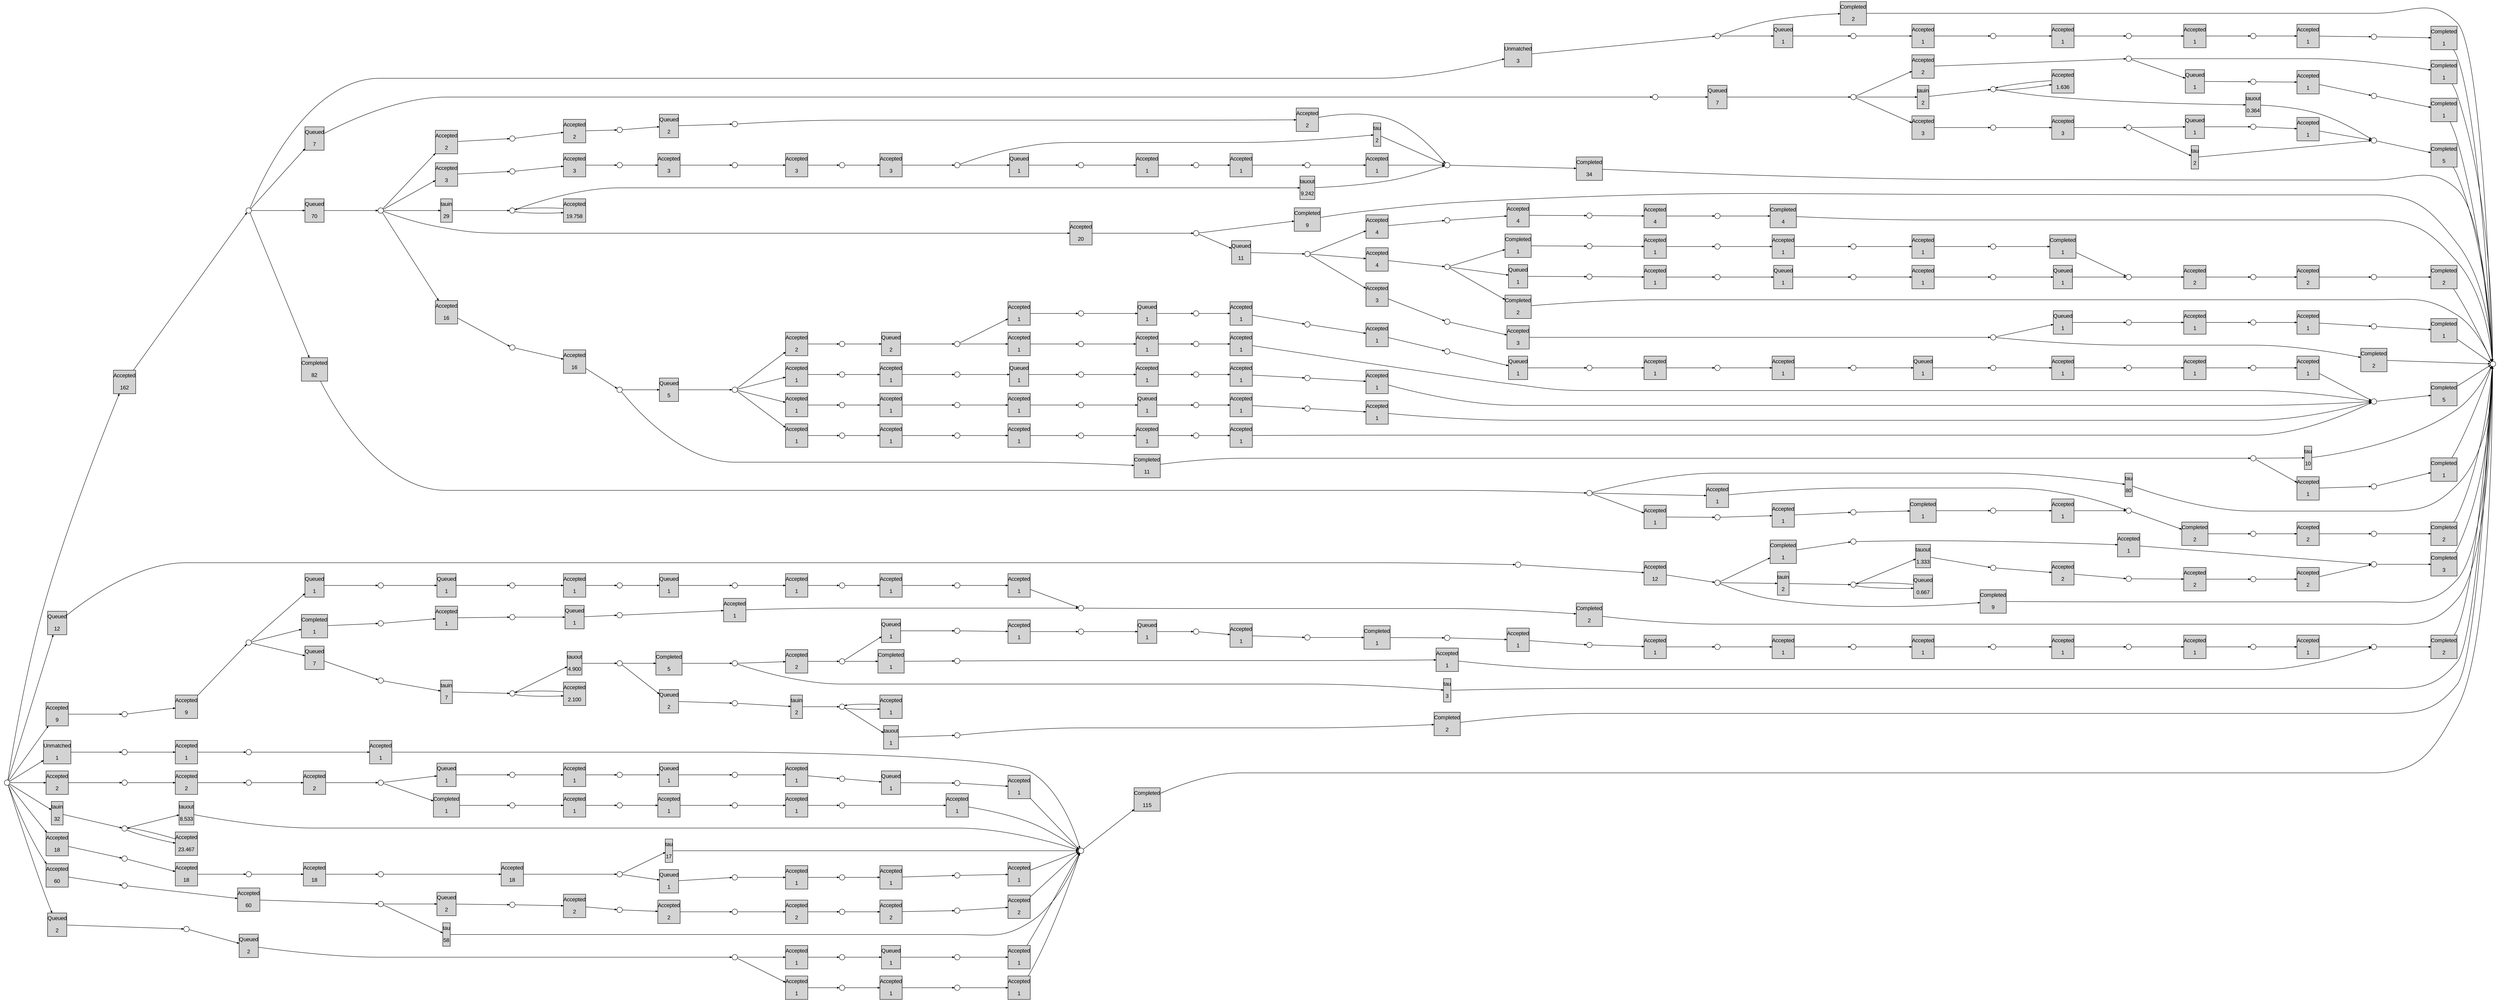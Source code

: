 digraph G { 
ranksep=".3"; fontsize="14"; remincross=true; margin="0.0,0.0"; fontname="Arial";rankdir="LR";
edge [arrowsize="0.5"];
node [height=".2",width=".2",fontname="Arial",fontsize="14"];
ratio=0.4;
id1 [shape="box",margin="0, 0.1",label="Accepted\n\n20",style="filled"];
id2 [shape="box",margin="0, 0.1",label="Accepted\n\n1",style="filled"];
id3 [shape="box",margin="0, 0.1",label="Accepted\n\n1",style="filled"];
id4 [shape="box",margin="0, 0.1",label="Accepted\n\n1",style="filled"];
id5 [shape="box",margin="0, 0.1",label="Accepted\n\n1",style="filled"];
id6 [shape="box",margin="0, 0.1",label="Accepted\n\n1",style="filled"];
id7 [shape="box",margin="0, 0.1",label="Accepted\n\n1",style="filled"];
id8 [shape="box",margin="0, 0.1",label="Accepted\n\n1",style="filled"];
id9 [shape="box",margin="0, 0.1",label="Accepted\n\n1",style="filled"];
id10 [shape="box",margin="0, 0.1",label="Accepted\n\n1",style="filled"];
id11 [shape="box",margin="0, 0.1",label="Accepted\n\n1",style="filled"];
id12 [shape="box",margin="0, 0.1",label="Accepted\n\n1",style="filled"];
id13 [shape="box",margin="0, 0.1",label="Accepted\n\n1",style="filled"];
id14 [shape="box",margin="0, 0.1",label="Accepted\n\n1",style="filled"];
id15 [shape="box",margin="0, 0.1",label="Accepted\n\n1",style="filled"];
id16 [shape="box",margin="0, 0.1",label="Accepted\n\n1",style="filled"];
id17 [shape="box",margin="0, 0.1",label="Accepted\n\n1",style="filled"];
id18 [shape="box",margin="0, 0.1",label="Accepted\n\n1",style="filled"];
id19 [shape="box",margin="0, 0.1",label="Accepted\n\n19.758",style="filled"];
id20 [shape="box",margin="0, 0.1",label="Accepted\n\n2",style="filled"];
id21 [shape="box",margin="0, 0.1",label="Accepted\n\n2",style="filled"];
id22 [shape="box",margin="0, 0.1",label="Accepted\n\n2",style="filled"];
id23 [shape="box",margin="0, 0.1",label="Accepted\n\n3",style="filled"];
id24 [shape="box",margin="0, 0.1",label="Accepted\n\n3",style="filled"];
id25 [shape="box",margin="0, 0.1",label="Accepted\n\n3",style="filled"];
id26 [shape="box",margin="0, 0.1",label="Accepted\n\n3",style="filled"];
id27 [shape="box",margin="0, 0.1",label="Accepted\n\n3",style="filled"];
id28 [shape="box",margin="0, 0.1",label="Accepted\n\n4",style="filled"];
id29 [shape="box",margin="0, 0.1",label="Accepted\n\n1",style="filled"];
id30 [shape="box",margin="0, 0.1",label="Accepted\n\n1",style="filled"];
id31 [shape="box",margin="0, 0.1",label="Accepted\n\n1",style="filled"];
id32 [shape="box",margin="0, 0.1",label="Accepted\n\n1",style="filled"];
id33 [shape="box",margin="0, 0.1",label="Accepted\n\n1",style="filled"];
id34 [shape="box",margin="0, 0.1",label="Accepted\n\n1",style="filled"];
id35 [shape="box",margin="0, 0.1",label="Accepted\n\n1",style="filled"];
id36 [shape="box",margin="0, 0.1",label="Accepted\n\n2",style="filled"];
id37 [shape="box",margin="0, 0.1",label="Accepted\n\n1",style="filled"];
id38 [shape="box",margin="0, 0.1",label="Accepted\n\n1",style="filled"];
id39 [shape="box",margin="0, 0.1",label="Accepted\n\n1",style="filled"];
id40 [shape="box",margin="0, 0.1",label="Accepted\n\n1",style="filled"];
id41 [shape="box",margin="0, 0.1",label="Accepted\n\n2",style="filled"];
id42 [shape="box",margin="0, 0.1",label="Accepted\n\n1",style="filled"];
id43 [shape="box",margin="0, 0.1",label="Accepted\n\n1.636",style="filled"];
id44 [shape="box",margin="0, 0.1",label="Accepted\n\n3",style="filled"];
id45 [shape="box",margin="0, 0.1",label="Accepted\n\n3",style="filled"];
id46 [shape="box",margin="0, 0.1",label="Accepted\n\n1",style="filled"];
id47 [shape="box",margin="0, 0.1",label="Accepted\n\n1",style="filled"];
id48 [shape="box",margin="0, 0.1",label="Accepted\n\n12",style="filled"];
id49 [shape="box",margin="0, 0.1",label="Accepted\n\n1",style="filled"];
id50 [shape="box",margin="0, 0.1",label="Accepted\n\n2",style="filled"];
id51 [shape="box",margin="0, 0.1",label="Accepted\n\n2",style="filled"];
id52 [shape="box",margin="0, 0.1",label="Accepted\n\n2",style="filled"];
id53 [shape="box",margin="0, 0.1",label="Accepted\n\n9",style="filled"];
id54 [shape="box",margin="0, 0.1",label="Accepted\n\n9",style="filled"];
id55 [shape="box",margin="0, 0.1",label="Accepted\n\n2.100",style="filled"];
id56 [shape="box",margin="0, 0.1",label="Accepted\n\n1",style="filled"];
id57 [shape="box",margin="0, 0.1",label="Accepted\n\n1",style="filled"];
id58 [shape="box",margin="0, 0.1",label="Accepted\n\n2",style="filled"];
id59 [shape="box",margin="0, 0.1",label="Accepted\n\n1",style="filled"];
id60 [shape="box",margin="0, 0.1",label="Accepted\n\n1",style="filled"];
id61 [shape="box",margin="0, 0.1",label="Accepted\n\n1",style="filled"];
id62 [shape="box",margin="0, 0.1",label="Accepted\n\n1",style="filled"];
id63 [shape="box",margin="0, 0.1",label="Accepted\n\n1",style="filled"];
id64 [shape="box",margin="0, 0.1",label="Accepted\n\n1",style="filled"];
id65 [shape="box",margin="0, 0.1",label="Accepted\n\n1",style="filled"];
id66 [shape="box",margin="0, 0.1",label="Accepted\n\n1",style="filled"];
id67 [shape="box",margin="0, 0.1",label="Accepted\n\n1",style="filled"];
id68 [shape="box",margin="0, 0.1",label="Accepted\n\n1",style="filled"];
id69 [shape="box",margin="0, 0.1",label="Accepted\n\n1",style="filled"];
id70 [shape="box",margin="0, 0.1",label="Accepted\n\n1",style="filled"];
id71 [shape="box",margin="0, 0.1",label="Accepted\n\n1",style="filled"];
id72 [shape="box",margin="0, 0.1",label="Accepted\n\n1",style="filled"];
id73 [shape="box",margin="0, 0.1",label="Accepted\n\n1",style="filled"];
id74 [shape="box",margin="0, 0.1",label="Accepted\n\n1",style="filled"];
id75 [shape="box",margin="0, 0.1",label="Accepted\n\n1",style="filled"];
id76 [shape="box",margin="0, 0.1",label="Accepted\n\n23.467",style="filled"];
id77 [shape="box",margin="0, 0.1",label="Accepted\n\n1",style="filled"];
id78 [shape="box",margin="0, 0.1",label="Accepted\n\n1",style="filled"];
id79 [shape="box",margin="0, 0.1",label="Accepted\n\n2",style="filled"];
id80 [shape="box",margin="0, 0.1",label="Accepted\n\n2",style="filled"];
id81 [shape="box",margin="0, 0.1",label="Accepted\n\n2",style="filled"];
id82 [shape="box",margin="0, 0.1",label="Accepted\n\n1",style="filled"];
id83 [shape="box",margin="0, 0.1",label="Accepted\n\n1",style="filled"];
id84 [shape="box",margin="0, 0.1",label="Accepted\n\n1",style="filled"];
id85 [shape="box",margin="0, 0.1",label="Accepted\n\n1",style="filled"];
id86 [shape="box",margin="0, 0.1",label="Accepted\n\n1",style="filled"];
id87 [shape="box",margin="0, 0.1",label="Accepted\n\n1",style="filled"];
id88 [shape="box",margin="0, 0.1",label="Accepted\n\n1",style="filled"];
id89 [shape="box",margin="0, 0.1",label="Accepted\n\n1",style="filled"];
id90 [shape="box",margin="0, 0.1",label="Accepted\n\n1",style="filled"];
id91 [shape="box",margin="0, 0.1",label="Accepted\n\n18",style="filled"];
id92 [shape="box",margin="0, 0.1",label="Accepted\n\n18",style="filled"];
id93 [shape="box",margin="0, 0.1",label="Accepted\n\n18",style="filled"];
id94 [shape="box",margin="0, 0.1",label="Accepted\n\n18",style="filled"];
id95 [shape="box",margin="0, 0.1",label="Accepted\n\n162",style="filled"];
id96 [shape="box",margin="0, 0.1",label="Accepted\n\n1",style="filled"];
id97 [shape="box",margin="0, 0.1",label="Accepted\n\n1",style="filled"];
id98 [shape="box",margin="0, 0.1",label="Accepted\n\n1",style="filled"];
id99 [shape="box",margin="0, 0.1",label="Accepted\n\n60",style="filled"];
id100 [shape="box",margin="0, 0.1",label="Accepted\n\n60",style="filled"];
id101 [shape="box",margin="0, 0.1",label="Accepted\n\n2",style="filled"];
id102 [shape="box",margin="0, 0.1",label="Accepted\n\n2",style="filled"];
id103 [shape="box",margin="0, 0.1",label="Accepted\n\n2",style="filled"];
id104 [shape="box",margin="0, 0.1",label="Accepted\n\n2",style="filled"];
id105 [shape="box",margin="0, 0.1",label="Accepted\n\n2",style="filled"];
id106 [shape="box",margin="0, 0.1",label="Accepted\n\n2",style="filled"];
id107 [shape="box",margin="0, 0.1",label="Accepted\n\n2",style="filled"];
id108 [shape="box",margin="0, 0.1",label="Accepted\n\n1",style="filled"];
id109 [shape="box",margin="0, 0.1",label="Accepted\n\n1",style="filled"];
id110 [shape="box",margin="0, 0.1",label="Accepted\n\n1",style="filled"];
id111 [shape="box",margin="0, 0.1",label="Accepted\n\n1",style="filled"];
id112 [shape="box",margin="0, 0.1",label="Accepted\n\n1",style="filled"];
id113 [shape="box",margin="0, 0.1",label="Accepted\n\n3",style="filled"];
id114 [shape="box",margin="0, 0.1",label="Accepted\n\n3",style="filled"];
id115 [shape="box",margin="0, 0.1",label="Accepted\n\n1",style="filled"];
id116 [shape="box",margin="0, 0.1",label="Accepted\n\n1",style="filled"];
id117 [shape="box",margin="0, 0.1",label="Accepted\n\n4",style="filled"];
id118 [shape="box",margin="0, 0.1",label="Accepted\n\n4",style="filled"];
id119 [shape="box",margin="0, 0.1",label="Accepted\n\n4",style="filled"];
id120 [shape="box",margin="0, 0.1",label="Accepted\n\n16",style="filled"];
id121 [shape="box",margin="0, 0.1",label="Accepted\n\n16",style="filled"];
id122 [shape="box",margin="0, 0.1",label="Accepted\n\n1",style="filled"];
id123 [shape="box",margin="0, 0.1",label="Accepted\n\n1",style="filled"];
id124 [shape="box",margin="0, 0.1",label="Accepted\n\n1",style="filled"];
id125 [shape="box",margin="0, 0.1",label="Accepted\n\n1",style="filled"];
id126 [shape="box",margin="0, 0.1",label="Accepted\n\n1",style="filled"];
id127 [shape="box",margin="0, 0.1",label="Accepted\n\n2",style="filled"];
id128 [shape="box",margin="0, 0.1",label="Accepted\n\n1",style="filled"];
id129 [shape="box",margin="0, 0.1",label="Accepted\n\n1",style="filled"];
id130 [shape="box",margin="0, 0.1",label="Accepted\n\n1",style="filled"];
id131 [shape="box",margin="0, 0.1",label="Accepted\n\n1",style="filled"];
id132 [shape="box",margin="0, 0.1",label="Accepted\n\n1",style="filled"];
id133 [shape="box",margin="0, 0.1",label="Completed\n\n9",style="filled"];
id134 [shape="box",margin="0, 0.1",label="Completed\n\n5",style="filled"];
id135 [shape="box",margin="0, 0.1",label="Completed\n\n11",style="filled"];
id136 [shape="box",margin="0, 0.1",label="Completed\n\n1",style="filled"];
id137 [shape="box",margin="0, 0.1",label="Completed\n\n34",style="filled"];
id138 [shape="box",margin="0, 0.1",label="Completed\n\n82",style="filled"];
id139 [shape="box",margin="0, 0.1",label="Completed\n\n2",style="filled"];
id140 [shape="box",margin="0, 0.1",label="Completed\n\n1",style="filled"];
id141 [shape="box",margin="0, 0.1",label="Completed\n\n2",style="filled"];
id142 [shape="box",margin="0, 0.1",label="Completed\n\n2",style="filled"];
id143 [shape="box",margin="0, 0.1",label="Completed\n\n2",style="filled"];
id144 [shape="box",margin="0, 0.1",label="Completed\n\n1",style="filled"];
id145 [shape="box",margin="0, 0.1",label="Completed\n\n1",style="filled"];
id146 [shape="box",margin="0, 0.1",label="Completed\n\n1",style="filled"];
id147 [shape="box",margin="0, 0.1",label="Completed\n\n5",style="filled"];
id148 [shape="box",margin="0, 0.1",label="Completed\n\n9",style="filled"];
id149 [shape="box",margin="0, 0.1",label="Completed\n\n1",style="filled"];
id150 [shape="box",margin="0, 0.1",label="Completed\n\n3",style="filled"];
id151 [shape="box",margin="0, 0.1",label="Completed\n\n2",style="filled"];
id152 [shape="box",margin="0, 0.1",label="Completed\n\n5",style="filled"];
id153 [shape="box",margin="0, 0.1",label="Completed\n\n1",style="filled"];
id154 [shape="box",margin="0, 0.1",label="Completed\n\n1",style="filled"];
id155 [shape="box",margin="0, 0.1",label="Completed\n\n1",style="filled"];
id156 [shape="box",margin="0, 0.1",label="Completed\n\n2",style="filled"];
id157 [shape="box",margin="0, 0.1",label="Completed\n\n1",style="filled"];
id158 [shape="box",margin="0, 0.1",label="Completed\n\n2",style="filled"];
id159 [shape="box",margin="0, 0.1",label="Completed\n\n1",style="filled"];
id160 [shape="box",margin="0, 0.1",label="Completed\n\n1",style="filled"];
id161 [shape="box",margin="0, 0.1",label="Completed\n\n2",style="filled"];
id162 [shape="box",margin="0, 0.1",label="Completed\n\n115",style="filled"];
id163 [shape="box",margin="0, 0.1",label="Completed\n\n2",style="filled"];
id164 [shape="box",margin="0, 0.1",label="Completed\n\n1",style="filled"];
id165 [shape="box",margin="0, 0.1",label="Completed\n\n4",style="filled"];
id166 [shape="box",margin="0, 0.1",label="Queued\n\n1",style="filled"];
id167 [shape="box",margin="0, 0.1",label="Queued\n\n1",style="filled"];
id168 [shape="box",margin="0, 0.1",label="Queued\n\n1",style="filled"];
id169 [shape="box",margin="0, 0.1",label="Queued\n\n1",style="filled"];
id170 [shape="box",margin="0, 0.1",label="Queued\n\n11",style="filled"];
id171 [shape="box",margin="0, 0.1",label="Queued\n\n2",style="filled"];
id172 [shape="box",margin="0, 0.1",label="Queued\n\n1",style="filled"];
id173 [shape="box",margin="0, 0.1",label="Queued\n\n1",style="filled"];
id174 [shape="box",margin="0, 0.1",label="Queued\n\n7",style="filled"];
id175 [shape="box",margin="0, 0.1",label="Queued\n\n7",style="filled"];
id176 [shape="box",margin="0, 0.1",label="Queued\n\n1",style="filled"];
id177 [shape="box",margin="0, 0.1",label="Queued\n\n1",style="filled"];
id178 [shape="box",margin="0, 0.1",label="Queued\n\n1",style="filled"];
id179 [shape="box",margin="0, 0.1",label="Queued\n\n12",style="filled"];
id180 [shape="box",margin="0, 0.1",label="Queued\n\n0.667",style="filled"];
id181 [shape="box",margin="0, 0.1",label="Queued\n\n1",style="filled"];
id182 [shape="box",margin="0, 0.1",label="Queued\n\n7",style="filled"];
id183 [shape="box",margin="0, 0.1",label="Queued\n\n2",style="filled"];
id184 [shape="box",margin="0, 0.1",label="Queued\n\n1",style="filled"];
id185 [shape="box",margin="0, 0.1",label="Queued\n\n1",style="filled"];
id186 [shape="box",margin="0, 0.1",label="Queued\n\n1",style="filled"];
id187 [shape="box",margin="0, 0.1",label="Queued\n\n1",style="filled"];
id188 [shape="box",margin="0, 0.1",label="Queued\n\n1",style="filled"];
id189 [shape="box",margin="0, 0.1",label="Queued\n\n1",style="filled"];
id190 [shape="box",margin="0, 0.1",label="Queued\n\n1",style="filled"];
id191 [shape="box",margin="0, 0.1",label="Queued\n\n1",style="filled"];
id192 [shape="box",margin="0, 0.1",label="Queued\n\n1",style="filled"];
id193 [shape="box",margin="0, 0.1",label="Queued\n\n1",style="filled"];
id194 [shape="box",margin="0, 0.1",label="Queued\n\n1",style="filled"];
id195 [shape="box",margin="0, 0.1",label="Queued\n\n2",style="filled"];
id196 [shape="box",margin="0, 0.1",label="Queued\n\n2",style="filled"];
id197 [shape="box",margin="0, 0.1",label="Queued\n\n2",style="filled"];
id198 [shape="box",margin="0, 0.1",label="Queued\n\n1",style="filled"];
id199 [shape="box",margin="0, 0.1",label="Queued\n\n1",style="filled"];
id200 [shape="box",margin="0, 0.1",label="Queued\n\n70",style="filled"];
id201 [shape="box",margin="0, 0.1",label="Queued\n\n5",style="filled"];
id202 [shape="box",margin="0, 0.1",label="Queued\n\n2",style="filled"];
id203 [shape="box",margin="0, 0.1",label="Queued\n\n1",style="filled"];
id204 [shape="box",margin="0, 0.1",label="Unmatched\n\n3",style="filled"];
id205 [shape="box",margin="0, 0.1",label="Unmatched\n\n1",style="filled"];
id206 [shape="box",margin="0, 0.1",label="tau\n\n10",style="filled"];
id207 [shape="box",margin="0, 0.1",label="tau\n\n2",style="filled"];
id208 [shape="box",margin="0, 0.1",label="tau\n\n80",style="filled"];
id209 [shape="box",margin="0, 0.1",label="tau\n\n2",style="filled"];
id210 [shape="box",margin="0, 0.1",label="tau\n\n3",style="filled"];
id211 [shape="box",margin="0, 0.1",label="tau\n\n17",style="filled"];
id212 [shape="box",margin="0, 0.1",label="tau\n\n58",style="filled"];
id213 [shape="box",margin="0, 0.1",label="tauin\n\n29",style="filled"];
id214 [shape="box",margin="0, 0.1",label="tauin\n\n2",style="filled"];
id215 [shape="box",margin="0, 0.1",label="tauin\n\n2",style="filled"];
id216 [shape="box",margin="0, 0.1",label="tauin\n\n7",style="filled"];
id217 [shape="box",margin="0, 0.1",label="tauin\n\n2",style="filled"];
id218 [shape="box",margin="0, 0.1",label="tauin\n\n32",style="filled"];
id219 [shape="box",margin="0, 0.1",label="tauout\n\n9.242",style="filled"];
id220 [shape="box",margin="0, 0.1",label="tauout\n\n0.364",style="filled"];
id221 [shape="box",margin="0, 0.1",label="tauout\n\n1.333",style="filled"];
id222 [shape="box",margin="0, 0.1",label="tauout\n\n4.900",style="filled"];
id223 [shape="box",margin="0, 0.1",label="tauout\n\n1",style="filled"];
id224 [shape="box",margin="0, 0.1",label="tauout\n\n8.533",style="filled"];
id225 [shape="circle",label=""];
id226 [shape="circle",label=""];
id227 [shape="circle",label=""];
id228 [shape="circle",label=""];
id229 [shape="circle",label=""];
id230 [shape="circle",label=""];
id231 [shape="circle",label=""];
id232 [shape="circle",label=""];
id233 [shape="circle",label=""];
id234 [shape="circle",label=""];
id235 [shape="circle",label=""];
id236 [shape="circle",label=""];
id237 [shape="circle",label=""];
id238 [shape="circle",label=""];
id239 [shape="circle",label=""];
id240 [shape="circle",label=""];
id241 [shape="circle",label=""];
id242 [shape="circle",label=""];
id243 [shape="circle",label=""];
id244 [shape="circle",label=""];
id245 [shape="circle",label=""];
id246 [shape="circle",label=""];
id247 [shape="circle",label=""];
id248 [shape="circle",label=""];
id249 [shape="circle",label=""];
id250 [shape="circle",label=""];
id251 [shape="circle",label=""];
id252 [shape="circle",label=""];
id253 [shape="circle",label=""];
id254 [shape="circle",label=""];
id255 [shape="circle",label=""];
id256 [shape="circle",label=""];
id257 [shape="circle",label=""];
id258 [shape="circle",label=""];
id259 [shape="circle",label=""];
id260 [shape="circle",label=""];
id261 [shape="circle",label=""];
id262 [shape="circle",label=""];
id263 [shape="circle",label=""];
id264 [shape="circle",label=""];
id265 [shape="circle",label=""];
id266 [shape="circle",label=""];
id267 [shape="circle",label=""];
id268 [shape="circle",label=""];
id269 [shape="circle",label=""];
id270 [shape="circle",label=""];
id271 [shape="circle",label=""];
id272 [shape="circle",label=""];
id273 [shape="circle",label=""];
id274 [shape="circle",label=""];
id275 [shape="circle",label=""];
id276 [shape="circle",label=""];
id277 [shape="circle",label=""];
id278 [shape="circle",label=""];
id279 [shape="circle",label=""];
id280 [shape="circle",label=""];
id281 [shape="circle",label=""];
id282 [shape="circle",label=""];
id283 [shape="circle",label=""];
id284 [shape="circle",label=""];
id285 [shape="circle",label=""];
id286 [shape="circle",label=""];
id287 [shape="circle",label=""];
id288 [shape="circle",label=""];
id289 [shape="circle",label=""];
id290 [shape="circle",label=""];
id291 [shape="circle",label=""];
id292 [shape="circle",label=""];
id293 [shape="circle",label=""];
id294 [shape="circle",label=""];
id295 [shape="circle",label=""];
id296 [shape="circle",label=""];
id297 [shape="circle",label=""];
id298 [shape="circle",label=""];
id299 [shape="circle",label=""];
id300 [shape="circle",label=""];
id301 [shape="circle",label=""];
id302 [shape="circle",label=""];
id303 [shape="circle",label=""];
id304 [shape="circle",label=""];
id305 [shape="circle",label=""];
id306 [shape="circle",label=""];
id307 [shape="circle",label=""];
id308 [shape="circle",label=""];
id309 [shape="circle",label=""];
id310 [shape="circle",label=""];
id311 [shape="circle",label=""];
id312 [shape="circle",label=""];
id313 [shape="circle",label=""];
id314 [shape="circle",label=""];
id315 [shape="circle",label=""];
id316 [shape="circle",label=""];
id317 [shape="circle",label=""];
id318 [shape="circle",label=""];
id319 [shape="circle",label=""];
id320 [shape="circle",label=""];
id321 [shape="circle",label=""];
id322 [shape="circle",label=""];
id323 [shape="circle",label=""];
id324 [shape="circle",label=""];
id325 [shape="circle",label=""];
id326 [shape="circle",label=""];
id327 [shape="circle",label=""];
id328 [shape="circle",label=""];
id329 [shape="circle",label=""];
id330 [shape="circle",label=""];
id331 [shape="circle",label=""];
id332 [shape="circle",label=""];
id333 [shape="circle",label=""];
id334 [shape="circle",label=""];
id335 [shape="circle",label=""];
id336 [shape="circle",label=""];
id337 [shape="circle",label=""];
id338 [shape="circle",label=""];
id339 [shape="circle",label=""];
id340 [shape="circle",label=""];
id341 [shape="circle",label=""];
id342 [shape="circle",label=""];
id343 [shape="circle",label=""];
id344 [shape="circle",label=""];
id345 [shape="circle",label=""];
id346 [shape="circle",label=""];
id347 [shape="circle",label=""];
id348 [shape="circle",label=""];
id349 [shape="circle",label=""];
id350 [shape="circle",label=""];
id351 [shape="circle",label=""];
id352 [shape="circle",label=""];
id353 [shape="circle",label=""];
id354 [shape="circle",label=""];
id355 [shape="circle",label=""];
id356 [shape="circle",label=""];
id357 [shape="circle",label=""];
id358 [shape="circle",label=""];
id359 [shape="circle",label=""];
id360 [shape="circle",label=""];
id361 [shape="circle",label=""];
id362 [shape="circle",label=""];
id363 [shape="circle",label=""];
id364 [shape="circle",label=""];
id365 [shape="circle",label=""];
id366 [shape="circle",label=""];
id367 [shape="circle",label=""];
id368 [shape="circle",label=""];
id369 [shape="circle",label=""];
id370 [shape="circle",label=""];
id371 [shape="circle",label=""];
id372 [shape="circle",label=""];
id373 [shape="circle",label=""];
id374 [shape="circle",label=""];
id375 [shape="circle",label=""];
id376 [shape="circle",label=""];
id377 [shape="circle",label=""];
id378 [shape="circle",label=""];
id379 [shape="circle",label=""];
id380 [shape="circle",label=""];
id381 [shape="circle",label=""];
id382 [shape="circle",label=""];
id383 [shape="circle",label=""];
id384 [shape="circle",label=""];
id385 [shape="circle",label=""];
id386 [shape="circle",label=""];
id387 [shape="circle",label=""];
id388 [shape="circle",label=""];
id389 [shape="circle",label=""];
id390 [shape="circle",label=""];
id391 [shape="circle",label=""];
id392 [shape="circle",label=""];
id393 [shape="circle",label=""];
id394 [shape="circle",label=""];
id395 [shape="circle",label=""];
id396 [shape="circle",label=""];
id397 [shape="circle",label=""];
id342 -> id193
id381 -> id8
id97 -> id355
id281 -> id45
id7 -> id382
id275 -> id176
id162 -> id397
id304 -> id200
id249 -> id172
id292 -> id52
id333 -> id77
id322 -> id187
id206 -> id397
id239 -> id113
id13 -> id237
id125 -> id386
id21 -> id246
id36 -> id264
id105 -> id363
id396 -> id95
id261 -> id34
id340 -> id192
id23 -> id251
id50 -> id291
id391 -> id130
id124 -> id385
id19 -> id245
id54 -> id293
id395 -> id2
id219 -> id244
id256 -> id30
id341 -> id84
id38 -> id270
id37 -> id269
id245 -> id19
id293 -> id157
id48 -> id285
id115 -> id374
id232 -> id9
id99 -> id358
id208 -> id397
id127 -> id387
id11 -> id235
id396 -> id79
id119 -> id375
id150 -> id397
id303 -> id185
id24 -> id252
id283 -> id46
id297 -> id222
id92 -> id350
id108 -> id366
id377 -> id23
id52 -> id286
id362 -> id105
id396 -> id99
id74 -> id326
id266 -> id173
id60 -> id309
id272 -> id214
id217 -> id301
id353 -> id96
id294 -> id54
id39 -> id271
id266 -> id143
id359 -> id101
id314 -> id64
id388 -> id131
id186 -> id308
id268 -> id144
id152 -> id302
id168 -> id233
id278 -> id147
id117 -> id376
id371 -> id114
id234 -> id11
id165 -> id397
id394 -> id166
id304 -> id138
id300 -> id151
id67 -> id305
id366 -> id109
id380 -> id121
id221 -> id288
id109 -> id367
id381 -> id13
id30 -> id257
id197 -> id364
id209 -> id278
id27 -> id249
id63 -> id314
id85 -> id320
id172 -> id255
id336 -> id191
id61 -> id312
id214 -> id279
id106 -> id331
id31 -> id244
id176 -> id276
id254 -> id27
id285 -> id148
id364 -> id108
id129 -> id391
id241 -> id17
id8 -> id232
id123 -> id384
id381 -> id122
id104 -> id362
id16 -> id241
id18 -> id243
id76 -> id332
id158 -> id397
id196 -> id365
id130 -> id382
id139 -> id397
id210 -> id397
id324 -> id71
id393 -> id132
id153 -> id311
id98 -> id331
id377 -> id120
id42 -> id277
id330 -> id75
id134 -> id397
id239 -> id117
id348 -> id211
id377 -> id20
id224 -> id331
id173 -> id267
id79 -> id337
id242 -> id18
id149 -> id287
id255 -> id29
id392 -> id203
id81 -> id336
id70 -> id319
id370 -> id163
id396 -> id53
id51 -> id292
id352 -> id161
id226 -> id167
id73 -> id330
id306 -> id59
id358 -> id100
id56 -> id298
id367 -> id110
id332 -> id76
id156 -> id397
id142 -> id397
id273 -> id175
id192 -> id341
id101 -> id360
id262 -> id35
id159 -> id344
id77 -> id335
id213 -> id245
id320 -> id160
id49 -> id286
id263 -> id36
id86 -> id331
id305 -> id156
id65 -> id316
id199 -> id372
id327 -> id190
id170 -> id239
id154 -> id310
id223 -> id300
id396 -> id179
id14 -> id238
id75 -> id319
id377 -> id1
id301 -> id223
id128 -> id389
id198 -> id369
id317 -> id67
id189 -> id324
id252 -> id25
id337 -> id80
id350 -> id93
id331 -> id162
id289 -> id221
id369 -> id112
id20 -> id247
id276 -> id42
id122 -> id383
id388 -> id128
id231 -> id168
id190 -> id328
id307 -> id186
id269 -> id38
id157 -> id321
id258 -> id32
id313 -> id63
id4 -> id226
id178 -> id283
id355 -> id98
id96 -> id354
id194 -> id353
id201 -> id381
id290 -> id56
id107 -> id352
id145 -> id397
id55 -> id297
id100 -> id356
id28 -> id250
id373 -> id164
id227 -> id4
id26 -> id254
id250 -> id139
id396 -> id91
id88 -> id346
id246 -> id171
id247 -> id21
id396 -> id205
id338 -> id81
id236 -> id169
id279 -> id43
id46 -> id278
id155 -> id318
id166 -> id225
id272 -> id44
id387 -> id202
id64 -> id315
id35 -> id259
id191 -> id339
id344 -> id87
id288 -> id50
id41 -> id275
id348 -> id194
id71 -> id327
id277 -> id146
id343 -> id86
id382 -> id134
id335 -> id78
id323 -> id70
id379 -> id201
id44 -> id281
id215 -> id289
id243 -> id136
id184 -> id265
id250 -> id177
id140 -> id262
id381 -> id127
id95 -> id304
id244 -> id137
id279 -> id220
id245 -> id219
id302 -> id210
id370 -> id199
id69 -> id322
id135 -> id242
id116 -> id373
id6 -> id230
id200 -> id377
id203 -> id393
id299 -> id217
id45 -> id280
id2 -> id394
id3 -> id227
id62 -> id313
id193 -> id343
id329 -> id73
id29 -> id256
id195 -> id359
id147 -> id397
id361 -> id104
id345 -> id88
id356 -> id212
id365 -> id197
id258 -> id33
id249 -> id207
id328 -> id72
id336 -> id159
id265 -> id102
id339 -> id83
id375 -> id165
id110 -> id331
id376 -> id118
id228 -> id5
id222 -> id296
id238 -> id15
id282 -> id181
id82 -> id334
id137 -> id397
id260 -> id140
id356 -> id195
id132 -> id395
id310 -> id74
id78 -> id331
id102 -> id357
id284 -> id48
id332 -> id224
id53 -> id294
id141 -> id263
id89 -> id347
id229 -> id6
id396 -> id218
id291 -> id51
id285 -> id149
id309 -> id153
id374 -> id116
id5 -> id229
id270 -> id39
id151 -> id397
id321 -> id69
id34 -> id260
id12 -> id382
id40 -> id268
id204 -> id266
id351 -> id94
id377 -> id213
id303 -> id155
id296 -> id183
id326 -> id82
id258 -> id208
id83 -> id340
id183 -> id299
id233 -> id10
id274 -> id47
id114 -> id370
id84 -> id342
id133 -> id397
id118 -> id378
id120 -> id380
id318 -> id68
id242 -> id206
id304 -> id204
id216 -> id297
id33 -> id261
id136 -> id397
id113 -> id371
id272 -> id41
id334 -> id85
id202 -> id388
id126 -> id382
id225 -> id3
id280 -> id178
id91 -> id349
id59 -> id307
id103 -> id361
id347 -> id90
id267 -> id37
id293 -> id182
id15 -> id236
id179 -> id284
id181 -> id290
id264 -> id142
id285 -> id215
id17 -> id382
id169 -> id240
id185 -> id306
id384 -> id124
id171 -> id248
id25 -> id253
id390 -> id133
id68 -> id305
id138 -> id258
id230 -> id7
id32 -> id259
id220 -> id278
id237 -> id14
id66 -> id317
id354 -> id97
id349 -> id92
id240 -> id16
id211 -> id331
id275 -> id145
id289 -> id180
id94 -> id348
id164 -> id397
id148 -> id397
id207 -> id244
id143 -> id397
id47 -> id282
id87 -> id345
id90 -> id331
id187 -> id323
id58 -> id303
id57 -> id301
id301 -> id57
id80 -> id338
id146 -> id397
id386 -> id126
id298 -> id184
id360 -> id103
id182 -> id295
id304 -> id174
id311 -> id61
id280 -> id209
id296 -> id152
id368 -> id198
id160 -> id265
id167 -> id228
id390 -> id170
id9 -> id231
id163 -> id397
id346 -> id89
id293 -> id188
id10 -> id234
id235 -> id12
id357 -> id107
id385 -> id125
id22 -> id244
id259 -> id141
id312 -> id62
id218 -> id332
id297 -> id55
id308 -> id60
id319 -> id158
id251 -> id24
id316 -> id66
id286 -> id150
id93 -> id351
id379 -> id135
id253 -> id26
id112 -> id331
id174 -> id273
id396 -> id196
id1 -> id390
id111 -> id368
id364 -> id111
id144 -> id397
id43 -> id279
id287 -> id49
id239 -> id28
id372 -> id115
id248 -> id22
id72 -> id329
id383 -> id123
id131 -> id392
id363 -> id106
id325 -> id189
id257 -> id31
id175 -> id272
id177 -> id274
id205 -> id333
id271 -> id40
id315 -> id65
id161 -> id397
id188 -> id325
id212 -> id331
id302 -> id58
id378 -> id119
id295 -> id216
id121 -> id379
id250 -> id154
id389 -> id129
id180 -> id289
}